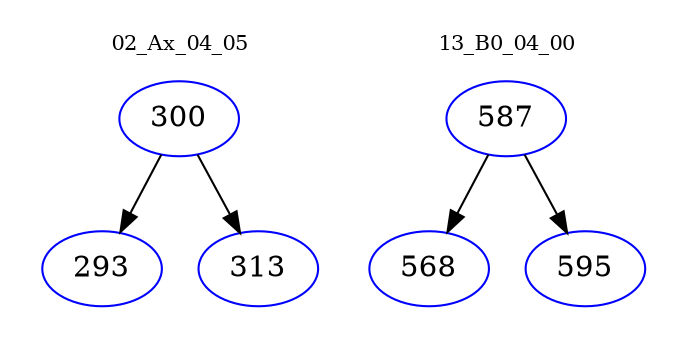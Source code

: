 digraph{
subgraph cluster_0 {
color = white
label = "02_Ax_04_05";
fontsize=10;
T0_300 [label="300", color="blue"]
T0_300 -> T0_293 [color="black"]
T0_293 [label="293", color="blue"]
T0_300 -> T0_313 [color="black"]
T0_313 [label="313", color="blue"]
}
subgraph cluster_1 {
color = white
label = "13_B0_04_00";
fontsize=10;
T1_587 [label="587", color="blue"]
T1_587 -> T1_568 [color="black"]
T1_568 [label="568", color="blue"]
T1_587 -> T1_595 [color="black"]
T1_595 [label="595", color="blue"]
}
}
